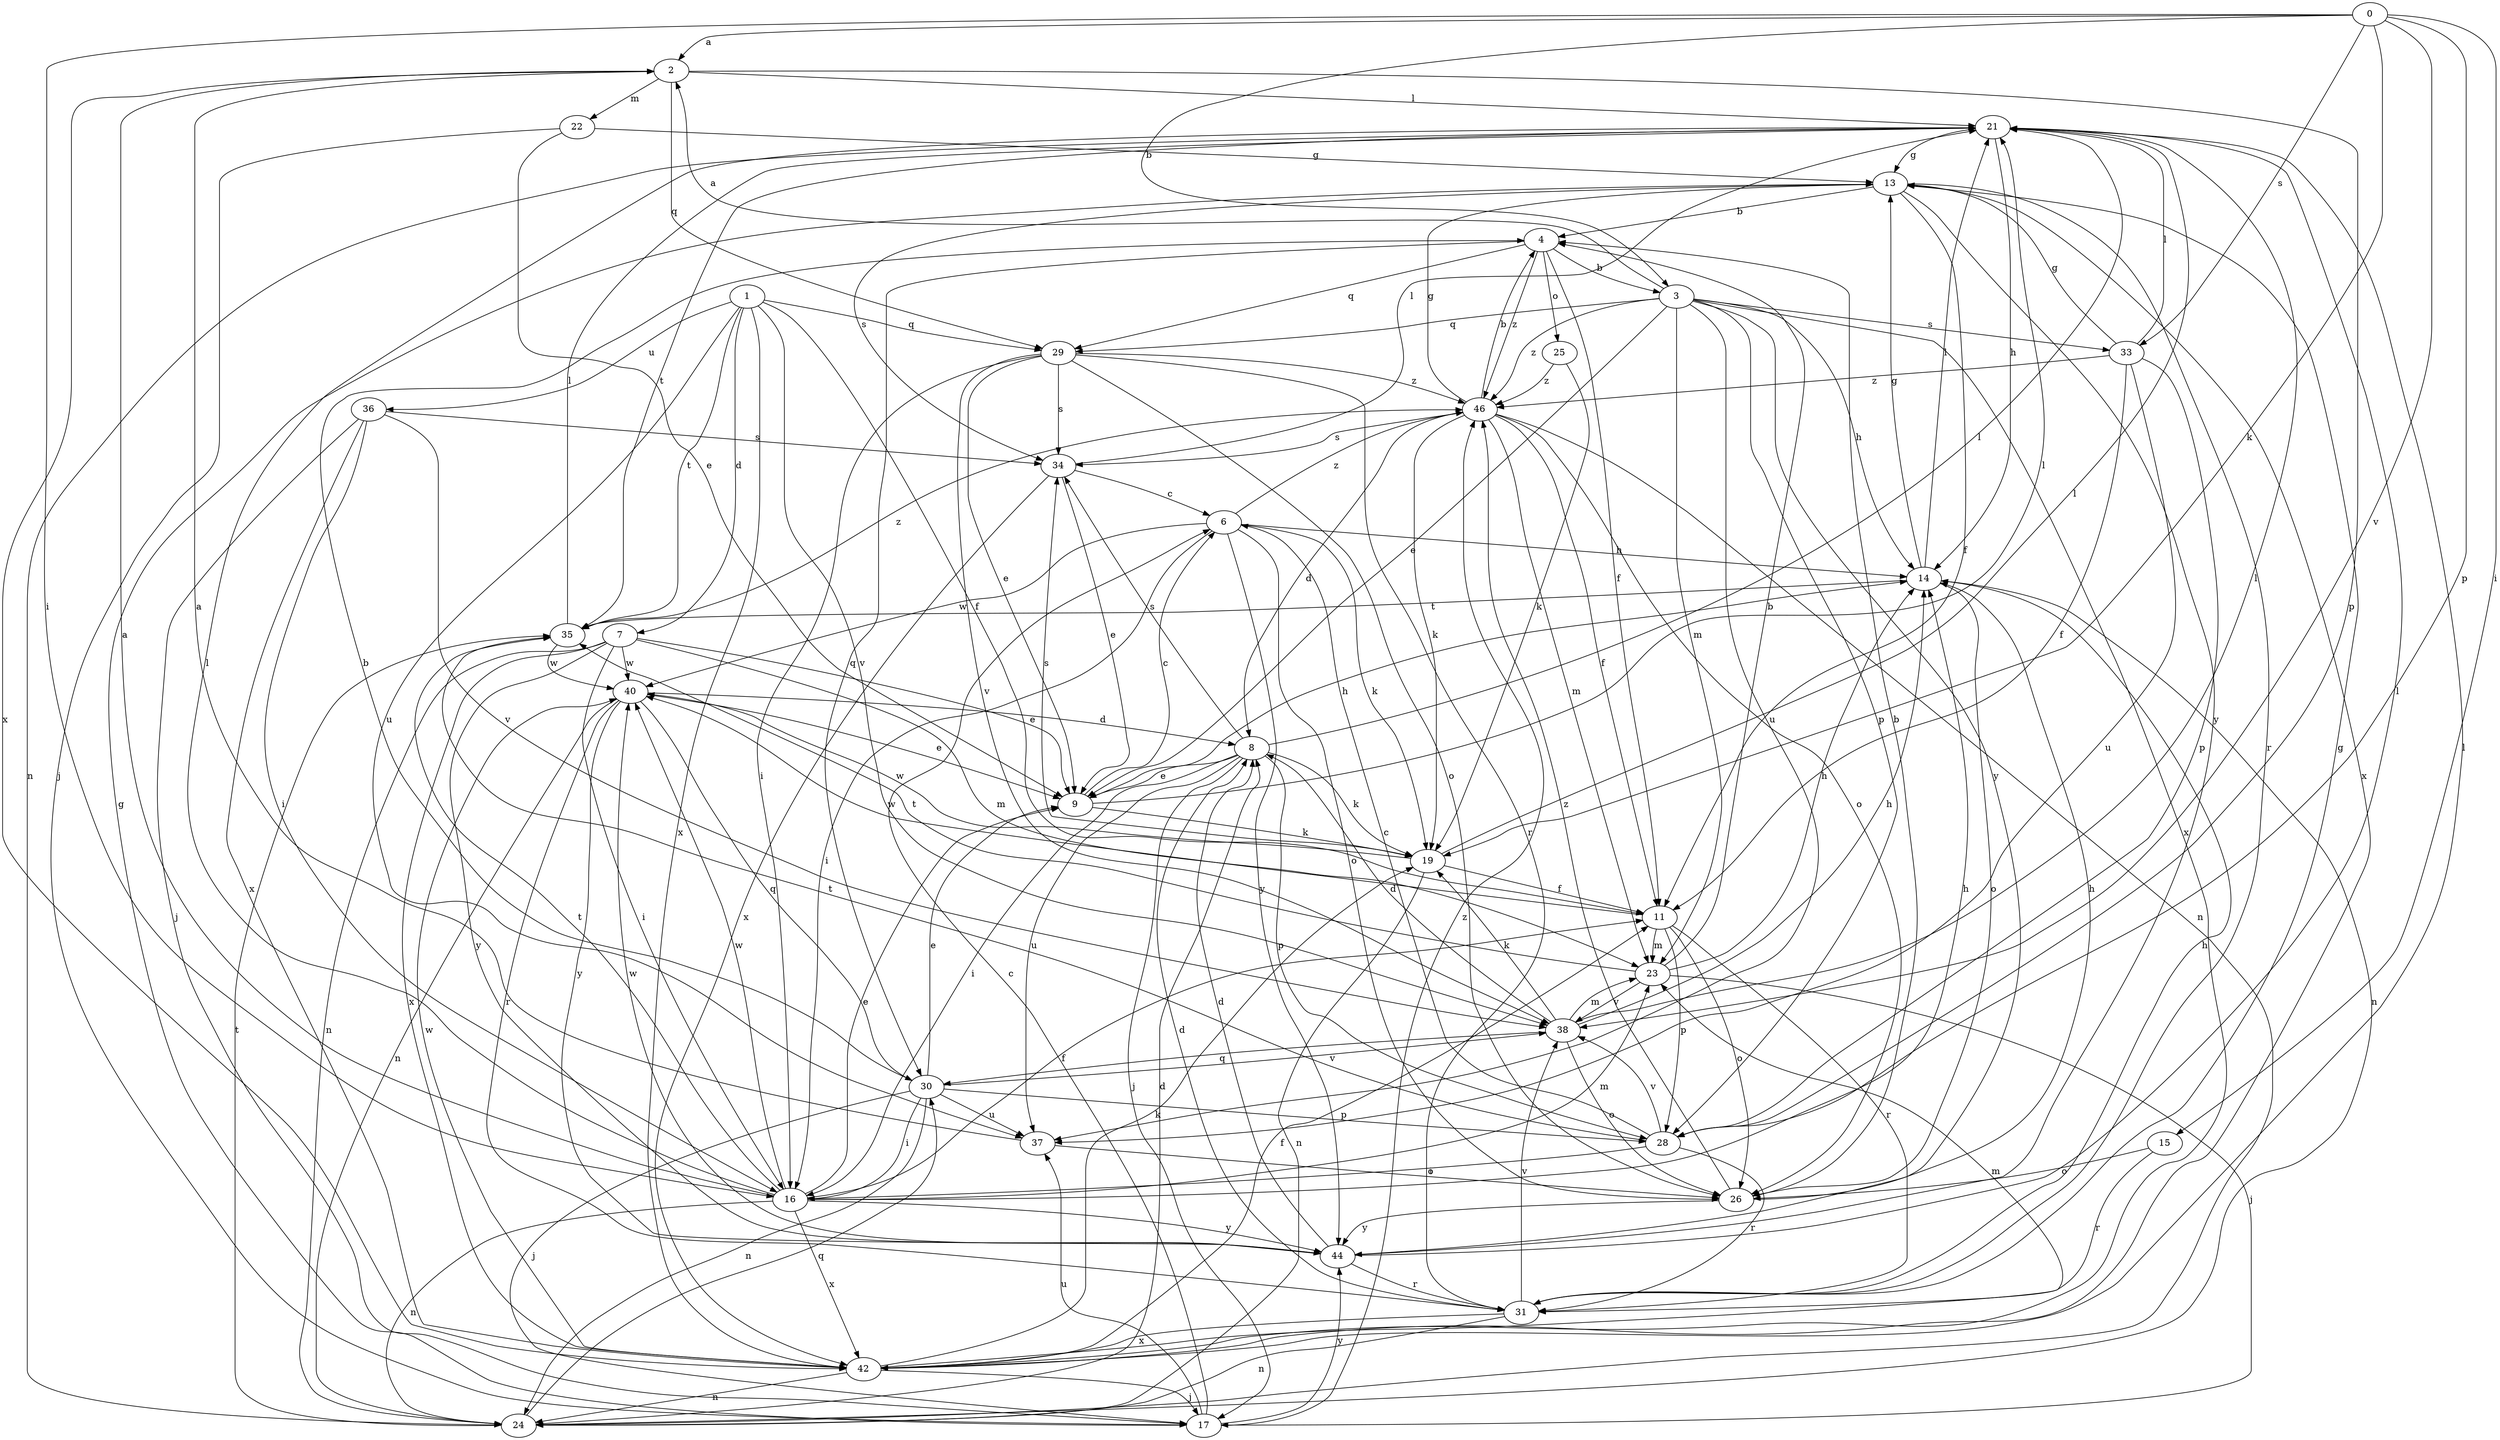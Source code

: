 strict digraph  {
0;
1;
2;
3;
4;
6;
7;
8;
9;
11;
13;
14;
15;
16;
17;
19;
21;
22;
23;
24;
25;
26;
28;
29;
30;
31;
33;
34;
35;
36;
37;
38;
40;
42;
44;
46;
0 -> 2  [label=a];
0 -> 3  [label=b];
0 -> 15  [label=i];
0 -> 16  [label=i];
0 -> 19  [label=k];
0 -> 28  [label=p];
0 -> 33  [label=s];
0 -> 38  [label=v];
1 -> 7  [label=d];
1 -> 11  [label=f];
1 -> 29  [label=q];
1 -> 35  [label=t];
1 -> 36  [label=u];
1 -> 37  [label=u];
1 -> 38  [label=v];
1 -> 42  [label=x];
2 -> 21  [label=l];
2 -> 22  [label=m];
2 -> 28  [label=p];
2 -> 29  [label=q];
2 -> 42  [label=x];
3 -> 2  [label=a];
3 -> 9  [label=e];
3 -> 14  [label=h];
3 -> 23  [label=m];
3 -> 28  [label=p];
3 -> 29  [label=q];
3 -> 33  [label=s];
3 -> 37  [label=u];
3 -> 42  [label=x];
3 -> 44  [label=y];
3 -> 46  [label=z];
4 -> 3  [label=b];
4 -> 11  [label=f];
4 -> 25  [label=o];
4 -> 29  [label=q];
4 -> 30  [label=q];
4 -> 46  [label=z];
6 -> 14  [label=h];
6 -> 16  [label=i];
6 -> 19  [label=k];
6 -> 26  [label=o];
6 -> 40  [label=w];
6 -> 44  [label=y];
6 -> 46  [label=z];
7 -> 9  [label=e];
7 -> 16  [label=i];
7 -> 23  [label=m];
7 -> 24  [label=n];
7 -> 40  [label=w];
7 -> 42  [label=x];
7 -> 44  [label=y];
8 -> 9  [label=e];
8 -> 16  [label=i];
8 -> 17  [label=j];
8 -> 19  [label=k];
8 -> 21  [label=l];
8 -> 28  [label=p];
8 -> 34  [label=s];
8 -> 37  [label=u];
9 -> 6  [label=c];
9 -> 14  [label=h];
9 -> 19  [label=k];
9 -> 21  [label=l];
11 -> 23  [label=m];
11 -> 26  [label=o];
11 -> 28  [label=p];
11 -> 31  [label=r];
11 -> 40  [label=w];
13 -> 4  [label=b];
13 -> 11  [label=f];
13 -> 31  [label=r];
13 -> 34  [label=s];
13 -> 42  [label=x];
13 -> 44  [label=y];
14 -> 13  [label=g];
14 -> 21  [label=l];
14 -> 24  [label=n];
14 -> 26  [label=o];
14 -> 35  [label=t];
15 -> 26  [label=o];
15 -> 31  [label=r];
16 -> 2  [label=a];
16 -> 9  [label=e];
16 -> 11  [label=f];
16 -> 14  [label=h];
16 -> 21  [label=l];
16 -> 23  [label=m];
16 -> 24  [label=n];
16 -> 35  [label=t];
16 -> 40  [label=w];
16 -> 42  [label=x];
16 -> 44  [label=y];
17 -> 6  [label=c];
17 -> 13  [label=g];
17 -> 37  [label=u];
17 -> 44  [label=y];
17 -> 46  [label=z];
19 -> 11  [label=f];
19 -> 21  [label=l];
19 -> 24  [label=n];
19 -> 34  [label=s];
19 -> 40  [label=w];
21 -> 13  [label=g];
21 -> 14  [label=h];
21 -> 24  [label=n];
21 -> 35  [label=t];
22 -> 9  [label=e];
22 -> 13  [label=g];
22 -> 17  [label=j];
23 -> 4  [label=b];
23 -> 14  [label=h];
23 -> 17  [label=j];
23 -> 35  [label=t];
23 -> 38  [label=v];
24 -> 8  [label=d];
24 -> 30  [label=q];
24 -> 35  [label=t];
25 -> 19  [label=k];
25 -> 46  [label=z];
26 -> 4  [label=b];
26 -> 14  [label=h];
26 -> 44  [label=y];
26 -> 46  [label=z];
28 -> 6  [label=c];
28 -> 16  [label=i];
28 -> 31  [label=r];
28 -> 35  [label=t];
28 -> 38  [label=v];
29 -> 9  [label=e];
29 -> 16  [label=i];
29 -> 26  [label=o];
29 -> 31  [label=r];
29 -> 34  [label=s];
29 -> 38  [label=v];
29 -> 46  [label=z];
30 -> 4  [label=b];
30 -> 9  [label=e];
30 -> 16  [label=i];
30 -> 17  [label=j];
30 -> 24  [label=n];
30 -> 28  [label=p];
30 -> 37  [label=u];
30 -> 38  [label=v];
31 -> 8  [label=d];
31 -> 13  [label=g];
31 -> 14  [label=h];
31 -> 24  [label=n];
31 -> 38  [label=v];
31 -> 42  [label=x];
33 -> 11  [label=f];
33 -> 13  [label=g];
33 -> 21  [label=l];
33 -> 28  [label=p];
33 -> 37  [label=u];
33 -> 46  [label=z];
34 -> 6  [label=c];
34 -> 9  [label=e];
34 -> 21  [label=l];
34 -> 42  [label=x];
35 -> 21  [label=l];
35 -> 40  [label=w];
35 -> 46  [label=z];
36 -> 16  [label=i];
36 -> 17  [label=j];
36 -> 34  [label=s];
36 -> 38  [label=v];
36 -> 42  [label=x];
37 -> 2  [label=a];
37 -> 26  [label=o];
38 -> 8  [label=d];
38 -> 14  [label=h];
38 -> 19  [label=k];
38 -> 21  [label=l];
38 -> 23  [label=m];
38 -> 26  [label=o];
38 -> 30  [label=q];
40 -> 8  [label=d];
40 -> 9  [label=e];
40 -> 24  [label=n];
40 -> 30  [label=q];
40 -> 31  [label=r];
40 -> 44  [label=y];
42 -> 11  [label=f];
42 -> 17  [label=j];
42 -> 19  [label=k];
42 -> 21  [label=l];
42 -> 23  [label=m];
42 -> 24  [label=n];
42 -> 40  [label=w];
44 -> 8  [label=d];
44 -> 21  [label=l];
44 -> 31  [label=r];
44 -> 40  [label=w];
46 -> 4  [label=b];
46 -> 8  [label=d];
46 -> 11  [label=f];
46 -> 13  [label=g];
46 -> 19  [label=k];
46 -> 23  [label=m];
46 -> 24  [label=n];
46 -> 26  [label=o];
46 -> 34  [label=s];
}
